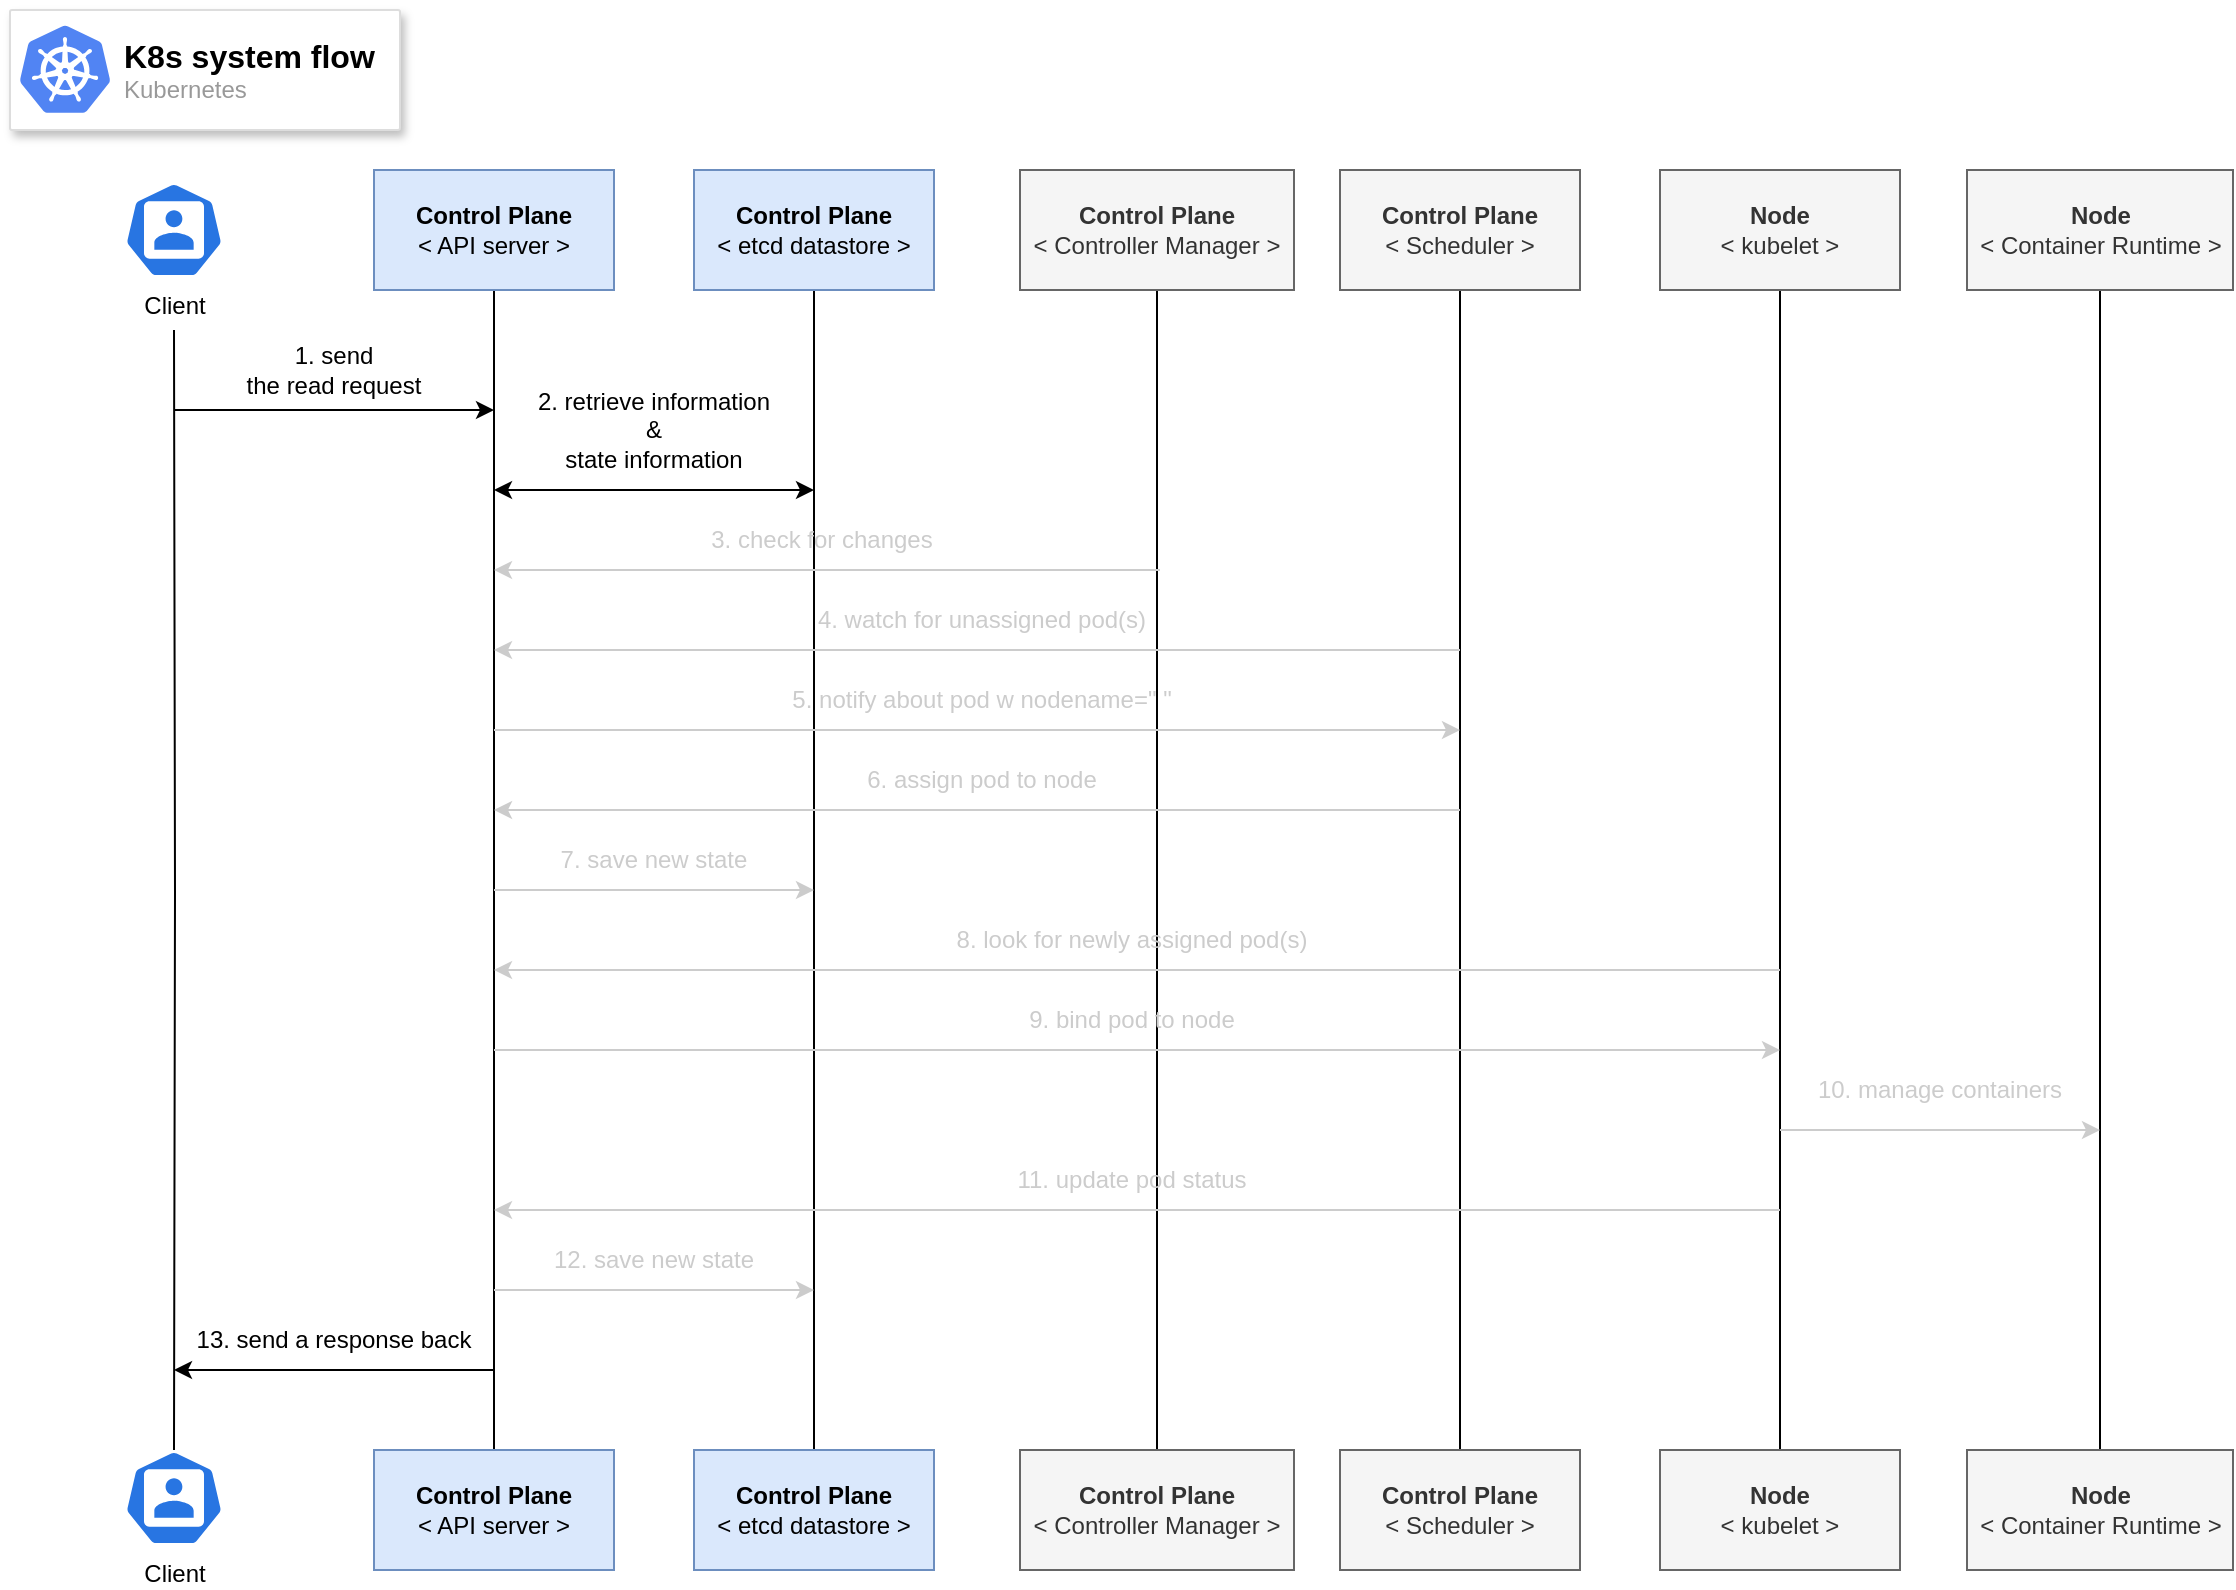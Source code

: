 <mxfile version="22.0.6" type="device" pages="2">
  <diagram name="2-1" id="Dq0zKx62aQNT3W_a_Nin">
    <mxGraphModel dx="1097" dy="637" grid="1" gridSize="10" guides="1" tooltips="1" connect="1" arrows="1" fold="1" page="1" pageScale="1" pageWidth="1169" pageHeight="827" math="0" shadow="0">
      <root>
        <mxCell id="rhe9ZMOB2SBfHzLYc5Vc-0" />
        <mxCell id="rhe9ZMOB2SBfHzLYc5Vc-1" parent="rhe9ZMOB2SBfHzLYc5Vc-0" />
        <mxCell id="rhe9ZMOB2SBfHzLYc5Vc-2" style="edgeStyle=orthogonalEdgeStyle;rounded=0;orthogonalLoop=1;jettySize=auto;html=1;entryX=0.5;entryY=0;entryDx=0;entryDy=0;startArrow=none;startFill=0;endArrow=none;endFill=0;entryPerimeter=0;" edge="1" parent="rhe9ZMOB2SBfHzLYc5Vc-1" target="rhe9ZMOB2SBfHzLYc5Vc-24">
          <mxGeometry relative="1" as="geometry">
            <mxPoint x="82" y="160" as="sourcePoint" />
            <mxPoint x="82" y="700" as="targetPoint" />
          </mxGeometry>
        </mxCell>
        <mxCell id="rhe9ZMOB2SBfHzLYc5Vc-3" style="edgeStyle=orthogonalEdgeStyle;rounded=0;orthogonalLoop=1;jettySize=auto;html=1;exitX=0.5;exitY=1;exitDx=0;exitDy=0;entryX=0.5;entryY=0;entryDx=0;entryDy=0;startArrow=none;startFill=0;endArrow=none;endFill=0;" edge="1" parent="rhe9ZMOB2SBfHzLYc5Vc-1" source="rhe9ZMOB2SBfHzLYc5Vc-4" target="rhe9ZMOB2SBfHzLYc5Vc-5">
          <mxGeometry relative="1" as="geometry" />
        </mxCell>
        <mxCell id="rhe9ZMOB2SBfHzLYc5Vc-4" value="&lt;b&gt;Control Plane&lt;/b&gt;&lt;br&gt;&amp;lt; API server &amp;gt;" style="rounded=0;whiteSpace=wrap;html=1;flipV=1;flipH=0;labelBackgroundColor=none;fillColor=#dae8fc;strokeColor=#6c8ebf;spacing=2;perimeterSpacing=0;" vertex="1" parent="rhe9ZMOB2SBfHzLYc5Vc-1">
          <mxGeometry x="182" y="80" width="120" height="60" as="geometry" />
        </mxCell>
        <mxCell id="rhe9ZMOB2SBfHzLYc5Vc-5" value="&lt;b style=&quot;border-color: var(--border-color);&quot;&gt;Control Plane&lt;/b&gt;&lt;br style=&quot;border-color: var(--border-color);&quot;&gt;&amp;lt; API server &amp;gt;" style="rounded=0;whiteSpace=wrap;html=1;flipV=1;fillColor=#dae8fc;strokeColor=#6c8ebf;" vertex="1" parent="rhe9ZMOB2SBfHzLYc5Vc-1">
          <mxGeometry x="182" y="720" width="120" height="60" as="geometry" />
        </mxCell>
        <mxCell id="rhe9ZMOB2SBfHzLYc5Vc-6" style="edgeStyle=orthogonalEdgeStyle;rounded=0;orthogonalLoop=1;jettySize=auto;html=1;exitX=0.5;exitY=1;exitDx=0;exitDy=0;entryX=0.5;entryY=0;entryDx=0;entryDy=0;startArrow=none;startFill=0;endArrow=none;endFill=0;" edge="1" parent="rhe9ZMOB2SBfHzLYc5Vc-1" source="rhe9ZMOB2SBfHzLYc5Vc-7" target="rhe9ZMOB2SBfHzLYc5Vc-8">
          <mxGeometry relative="1" as="geometry" />
        </mxCell>
        <mxCell id="rhe9ZMOB2SBfHzLYc5Vc-7" value="&lt;b&gt;Control Plane&lt;/b&gt;&lt;br style=&quot;border-color: var(--border-color);&quot;&gt;&amp;lt; etcd datastore &amp;gt;" style="rounded=0;whiteSpace=wrap;html=1;flipV=1;flipH=0;fillColor=#dae8fc;strokeColor=#6c8ebf;" vertex="1" parent="rhe9ZMOB2SBfHzLYc5Vc-1">
          <mxGeometry x="342" y="80" width="120" height="60" as="geometry" />
        </mxCell>
        <mxCell id="rhe9ZMOB2SBfHzLYc5Vc-8" value="&lt;b style=&quot;border-color: var(--border-color);&quot;&gt;Control Plane&lt;/b&gt;&lt;br style=&quot;border-color: var(--border-color);&quot;&gt;&amp;lt; etcd datastore &amp;gt;" style="rounded=0;whiteSpace=wrap;html=1;flipV=1;fillColor=#dae8fc;strokeColor=#6c8ebf;" vertex="1" parent="rhe9ZMOB2SBfHzLYc5Vc-1">
          <mxGeometry x="342" y="720" width="120" height="60" as="geometry" />
        </mxCell>
        <mxCell id="rhe9ZMOB2SBfHzLYc5Vc-9" style="edgeStyle=orthogonalEdgeStyle;rounded=0;orthogonalLoop=1;jettySize=auto;html=1;exitX=0.5;exitY=1;exitDx=0;exitDy=0;entryX=0.5;entryY=0;entryDx=0;entryDy=0;startArrow=none;startFill=0;endArrow=none;endFill=0;" edge="1" parent="rhe9ZMOB2SBfHzLYc5Vc-1" source="rhe9ZMOB2SBfHzLYc5Vc-10" target="rhe9ZMOB2SBfHzLYc5Vc-30">
          <mxGeometry relative="1" as="geometry">
            <mxPoint x="573.5" y="680" as="targetPoint" />
          </mxGeometry>
        </mxCell>
        <mxCell id="rhe9ZMOB2SBfHzLYc5Vc-10" value="&lt;b&gt;Control Plane&lt;/b&gt;&lt;br style=&quot;border-color: var(--border-color);&quot;&gt;&amp;lt; Controller Manager &amp;gt;" style="rounded=0;whiteSpace=wrap;html=1;flipV=1;flipH=0;fillColor=#f5f5f5;strokeColor=#666666;fontColor=#333333;" vertex="1" parent="rhe9ZMOB2SBfHzLYc5Vc-1">
          <mxGeometry x="505" y="80" width="137" height="60" as="geometry" />
        </mxCell>
        <mxCell id="rhe9ZMOB2SBfHzLYc5Vc-11" style="edgeStyle=orthogonalEdgeStyle;rounded=0;orthogonalLoop=1;jettySize=auto;html=1;exitX=0.5;exitY=1;exitDx=0;exitDy=0;entryX=0.5;entryY=0;entryDx=0;entryDy=0;startArrow=none;startFill=0;endArrow=none;endFill=0;" edge="1" parent="rhe9ZMOB2SBfHzLYc5Vc-1" source="rhe9ZMOB2SBfHzLYc5Vc-12" target="rhe9ZMOB2SBfHzLYc5Vc-13">
          <mxGeometry relative="1" as="geometry" />
        </mxCell>
        <mxCell id="rhe9ZMOB2SBfHzLYc5Vc-12" value="&lt;b&gt;Control Plane&lt;/b&gt;&lt;br style=&quot;border-color: var(--border-color);&quot;&gt;&amp;lt; Scheduler &amp;gt;" style="rounded=0;whiteSpace=wrap;html=1;flipV=1;flipH=0;fillColor=#f5f5f5;strokeColor=#666666;fontColor=#333333;" vertex="1" parent="rhe9ZMOB2SBfHzLYc5Vc-1">
          <mxGeometry x="665" y="80" width="120" height="60" as="geometry" />
        </mxCell>
        <mxCell id="rhe9ZMOB2SBfHzLYc5Vc-13" value="&lt;b style=&quot;border-color: var(--border-color);&quot;&gt;Control Plane&lt;/b&gt;&lt;br style=&quot;border-color: var(--border-color);&quot;&gt;&amp;lt; Scheduler &amp;gt;" style="rounded=0;whiteSpace=wrap;html=1;flipV=1;fillColor=#f5f5f5;strokeColor=#666666;fontColor=#333333;" vertex="1" parent="rhe9ZMOB2SBfHzLYc5Vc-1">
          <mxGeometry x="665" y="720" width="120" height="60" as="geometry" />
        </mxCell>
        <mxCell id="rhe9ZMOB2SBfHzLYc5Vc-14" style="edgeStyle=orthogonalEdgeStyle;rounded=0;orthogonalLoop=1;jettySize=auto;html=1;exitX=0.5;exitY=1;exitDx=0;exitDy=0;entryX=0.5;entryY=0;entryDx=0;entryDy=0;startArrow=none;startFill=0;endArrow=none;endFill=0;" edge="1" parent="rhe9ZMOB2SBfHzLYc5Vc-1" source="rhe9ZMOB2SBfHzLYc5Vc-15" target="rhe9ZMOB2SBfHzLYc5Vc-16">
          <mxGeometry relative="1" as="geometry" />
        </mxCell>
        <mxCell id="rhe9ZMOB2SBfHzLYc5Vc-15" value="&lt;b&gt;Node&lt;/b&gt;&lt;br&gt;&amp;lt; kubelet &amp;gt;" style="rounded=0;whiteSpace=wrap;html=1;flipV=1;flipH=0;fillColor=#f5f5f5;strokeColor=#666666;fontColor=#333333;" vertex="1" parent="rhe9ZMOB2SBfHzLYc5Vc-1">
          <mxGeometry x="825" y="80" width="120" height="60" as="geometry" />
        </mxCell>
        <mxCell id="rhe9ZMOB2SBfHzLYc5Vc-16" value="&lt;b style=&quot;border-color: var(--border-color);&quot;&gt;Node&lt;/b&gt;&lt;br style=&quot;border-color: var(--border-color);&quot;&gt;&amp;lt; kubelet &amp;gt;" style="rounded=0;whiteSpace=wrap;html=1;flipV=1;fillColor=#f5f5f5;strokeColor=#666666;fontColor=#333333;" vertex="1" parent="rhe9ZMOB2SBfHzLYc5Vc-1">
          <mxGeometry x="825" y="720" width="120" height="60" as="geometry" />
        </mxCell>
        <mxCell id="rhe9ZMOB2SBfHzLYc5Vc-17" style="edgeStyle=orthogonalEdgeStyle;rounded=0;orthogonalLoop=1;jettySize=auto;html=1;exitX=0.5;exitY=1;exitDx=0;exitDy=0;entryX=0.5;entryY=0;entryDx=0;entryDy=0;startArrow=none;startFill=0;endArrow=none;endFill=0;" edge="1" parent="rhe9ZMOB2SBfHzLYc5Vc-1" source="rhe9ZMOB2SBfHzLYc5Vc-18" target="rhe9ZMOB2SBfHzLYc5Vc-31">
          <mxGeometry relative="1" as="geometry">
            <mxPoint x="1045" y="680" as="targetPoint" />
          </mxGeometry>
        </mxCell>
        <mxCell id="rhe9ZMOB2SBfHzLYc5Vc-18" value="&lt;b&gt;Node&lt;/b&gt;&lt;br&gt;&amp;lt; Container Runtime &amp;gt;" style="rounded=0;whiteSpace=wrap;html=1;flipV=1;flipH=0;fillColor=#f5f5f5;strokeColor=#666666;fontColor=#333333;" vertex="1" parent="rhe9ZMOB2SBfHzLYc5Vc-1">
          <mxGeometry x="978.5" y="80" width="133" height="60" as="geometry" />
        </mxCell>
        <mxCell id="rhe9ZMOB2SBfHzLYc5Vc-19" value="" style="endArrow=classic;startArrow=none;html=1;rounded=0;labelPosition=center;verticalLabelPosition=top;align=center;verticalAlign=bottom;startFill=0;" edge="1" parent="rhe9ZMOB2SBfHzLYc5Vc-1">
          <mxGeometry width="50" height="50" relative="1" as="geometry">
            <mxPoint x="82" y="200" as="sourcePoint" />
            <mxPoint x="242" y="200" as="targetPoint" />
          </mxGeometry>
        </mxCell>
        <mxCell id="rhe9ZMOB2SBfHzLYc5Vc-20" value="&lt;p style=&quot;line-height: 0%;&quot;&gt;&lt;br&gt;&lt;/p&gt;" style="edgeLabel;html=1;align=center;verticalAlign=middle;resizable=0;points=[];" vertex="1" connectable="0" parent="rhe9ZMOB2SBfHzLYc5Vc-19">
          <mxGeometry x="0.199" y="1" relative="1" as="geometry">
            <mxPoint as="offset" />
          </mxGeometry>
        </mxCell>
        <mxCell id="rhe9ZMOB2SBfHzLYc5Vc-21" value="Client" style="sketch=0;html=1;dashed=0;whitespace=wrap;fillColor=#2875E2;strokeColor=#ffffff;points=[[0.005,0.63,0],[0.1,0.2,0],[0.9,0.2,0],[0.5,0,0],[0.995,0.63,0],[0.72,0.99,0],[0.5,1,0],[0.28,0.99,0]];verticalLabelPosition=bottom;align=center;verticalAlign=top;shape=mxgraph.kubernetes.icon;prIcon=user" vertex="1" parent="rhe9ZMOB2SBfHzLYc5Vc-1">
          <mxGeometry x="57" y="86" width="50" height="48" as="geometry" />
        </mxCell>
        <mxCell id="rhe9ZMOB2SBfHzLYc5Vc-22" value="" style="strokeColor=#dddddd;shadow=1;strokeWidth=1;rounded=1;absoluteArcSize=1;arcSize=2;" vertex="1" parent="rhe9ZMOB2SBfHzLYc5Vc-1">
          <mxGeometry width="195" height="60" as="geometry" />
        </mxCell>
        <mxCell id="rhe9ZMOB2SBfHzLYc5Vc-23" value="&lt;font color=&quot;#000000&quot;&gt;&lt;b&gt;&lt;font style=&quot;font-size: 16px;&quot;&gt;K8s system flow&lt;/font&gt;&lt;/b&gt;&lt;br&gt;&lt;/font&gt;Kubernetes" style="sketch=0;dashed=0;connectable=0;html=1;fillColor=#5184F3;strokeColor=none;shape=mxgraph.gcp2.kubernetes_logo;part=1;labelPosition=right;verticalLabelPosition=middle;align=left;verticalAlign=middle;spacingLeft=5;fontColor=#999999;fontSize=12;" vertex="1" parent="rhe9ZMOB2SBfHzLYc5Vc-22">
          <mxGeometry width="45" height="43.65" relative="1" as="geometry">
            <mxPoint x="5" y="7.675" as="offset" />
          </mxGeometry>
        </mxCell>
        <mxCell id="rhe9ZMOB2SBfHzLYc5Vc-24" value="Client" style="sketch=0;html=1;dashed=0;whitespace=wrap;fillColor=#2875E2;strokeColor=#ffffff;points=[[0.005,0.63,0],[0.1,0.2,0],[0.9,0.2,0],[0.5,0,0],[0.995,0.63,0],[0.72,0.99,0],[0.5,1,0],[0.28,0.99,0]];verticalLabelPosition=bottom;align=center;verticalAlign=top;shape=mxgraph.kubernetes.icon;prIcon=user" vertex="1" parent="rhe9ZMOB2SBfHzLYc5Vc-1">
          <mxGeometry x="57" y="720" width="50" height="48" as="geometry" />
        </mxCell>
        <mxCell id="rhe9ZMOB2SBfHzLYc5Vc-25" value="1. send &lt;br&gt;the read request" style="text;html=1;strokeColor=none;fillColor=none;align=center;verticalAlign=middle;whiteSpace=wrap;rounded=0;" vertex="1" parent="rhe9ZMOB2SBfHzLYc5Vc-1">
          <mxGeometry x="92" y="170" width="140" height="20" as="geometry" />
        </mxCell>
        <mxCell id="rhe9ZMOB2SBfHzLYc5Vc-26" value="" style="endArrow=classic;startArrow=classic;html=1;rounded=0;labelPosition=center;verticalLabelPosition=top;align=center;verticalAlign=bottom;startFill=1;" edge="1" parent="rhe9ZMOB2SBfHzLYc5Vc-1">
          <mxGeometry width="50" height="50" relative="1" as="geometry">
            <mxPoint x="242" y="240" as="sourcePoint" />
            <mxPoint x="402" y="240" as="targetPoint" />
          </mxGeometry>
        </mxCell>
        <mxCell id="rhe9ZMOB2SBfHzLYc5Vc-27" value="&lt;p style=&quot;line-height: 0%;&quot;&gt;&lt;br&gt;&lt;/p&gt;" style="edgeLabel;html=1;align=center;verticalAlign=middle;resizable=0;points=[];" vertex="1" connectable="0" parent="rhe9ZMOB2SBfHzLYc5Vc-26">
          <mxGeometry x="0.199" y="1" relative="1" as="geometry">
            <mxPoint as="offset" />
          </mxGeometry>
        </mxCell>
        <mxCell id="rhe9ZMOB2SBfHzLYc5Vc-28" value="2.&amp;nbsp;retrieve information&lt;br&gt;&amp;amp;&lt;br&gt;state information" style="text;html=1;strokeColor=none;fillColor=none;align=center;verticalAlign=middle;whiteSpace=wrap;rounded=0;" vertex="1" parent="rhe9ZMOB2SBfHzLYc5Vc-1">
          <mxGeometry x="252" y="190" width="140" height="40" as="geometry" />
        </mxCell>
        <mxCell id="rhe9ZMOB2SBfHzLYc5Vc-29" value="3. check for changes" style="text;html=1;strokeColor=none;fillColor=none;align=center;verticalAlign=middle;whiteSpace=wrap;rounded=0;fontColor=#CCCCCC;" vertex="1" parent="rhe9ZMOB2SBfHzLYc5Vc-1">
          <mxGeometry x="252" y="260" width="308" height="10" as="geometry" />
        </mxCell>
        <mxCell id="rhe9ZMOB2SBfHzLYc5Vc-30" value="&lt;b&gt;Control Plane&lt;/b&gt;&lt;br style=&quot;border-color: var(--border-color);&quot;&gt;&amp;lt; Controller Manager &amp;gt;" style="rounded=0;whiteSpace=wrap;html=1;flipV=1;flipH=0;fillColor=#f5f5f5;strokeColor=#666666;fontColor=#333333;" vertex="1" parent="rhe9ZMOB2SBfHzLYc5Vc-1">
          <mxGeometry x="505" y="720" width="137" height="60" as="geometry" />
        </mxCell>
        <mxCell id="rhe9ZMOB2SBfHzLYc5Vc-31" value="&lt;b&gt;Node&lt;/b&gt;&lt;br&gt;&amp;lt; Container Runtime &amp;gt;" style="rounded=0;whiteSpace=wrap;html=1;flipV=1;flipH=0;fillColor=#f5f5f5;strokeColor=#666666;fontColor=#333333;" vertex="1" parent="rhe9ZMOB2SBfHzLYc5Vc-1">
          <mxGeometry x="978.5" y="720" width="133" height="60" as="geometry" />
        </mxCell>
        <mxCell id="rhe9ZMOB2SBfHzLYc5Vc-32" value="" style="endArrow=none;startArrow=classic;html=1;rounded=0;labelPosition=center;verticalLabelPosition=top;align=center;verticalAlign=bottom;startFill=1;endFill=0;strokeColor=#CCCCCC;" edge="1" parent="rhe9ZMOB2SBfHzLYc5Vc-1">
          <mxGeometry width="50" height="50" relative="1" as="geometry">
            <mxPoint x="242" y="280" as="sourcePoint" />
            <mxPoint x="575" y="280" as="targetPoint" />
          </mxGeometry>
        </mxCell>
        <mxCell id="rhe9ZMOB2SBfHzLYc5Vc-33" value="&lt;p style=&quot;line-height: 0%;&quot;&gt;&lt;br&gt;&lt;/p&gt;" style="edgeLabel;html=1;align=center;verticalAlign=middle;resizable=0;points=[];" vertex="1" connectable="0" parent="rhe9ZMOB2SBfHzLYc5Vc-32">
          <mxGeometry x="0.199" y="1" relative="1" as="geometry">
            <mxPoint as="offset" />
          </mxGeometry>
        </mxCell>
        <mxCell id="rhe9ZMOB2SBfHzLYc5Vc-34" value="4. watch for unassigned pod(s)" style="text;html=1;strokeColor=none;fillColor=none;align=center;verticalAlign=middle;whiteSpace=wrap;rounded=0;fontColor=#CCCCCC;" vertex="1" parent="rhe9ZMOB2SBfHzLYc5Vc-1">
          <mxGeometry x="252" y="300" width="468" height="10" as="geometry" />
        </mxCell>
        <mxCell id="rhe9ZMOB2SBfHzLYc5Vc-35" value="" style="endArrow=none;startArrow=classic;html=1;rounded=0;labelPosition=center;verticalLabelPosition=top;align=center;verticalAlign=bottom;startFill=1;endFill=0;fontColor=#999999;labelBorderColor=#999999;fillColor=#f5f5f5;strokeColor=#CCCCCC;" edge="1" parent="rhe9ZMOB2SBfHzLYc5Vc-1">
          <mxGeometry width="50" height="50" relative="1" as="geometry">
            <mxPoint x="242" y="320" as="sourcePoint" />
            <mxPoint x="725" y="320" as="targetPoint" />
          </mxGeometry>
        </mxCell>
        <mxCell id="rhe9ZMOB2SBfHzLYc5Vc-36" value="&lt;p style=&quot;line-height: 0%;&quot;&gt;&lt;br&gt;&lt;/p&gt;" style="edgeLabel;html=1;align=center;verticalAlign=middle;resizable=0;points=[];" vertex="1" connectable="0" parent="rhe9ZMOB2SBfHzLYc5Vc-35">
          <mxGeometry x="0.199" y="1" relative="1" as="geometry">
            <mxPoint x="12" as="offset" />
          </mxGeometry>
        </mxCell>
        <mxCell id="rhe9ZMOB2SBfHzLYc5Vc-37" value="5. notify about pod w nodename=&quot; &quot;" style="text;html=1;strokeColor=none;fillColor=none;align=center;verticalAlign=middle;whiteSpace=wrap;rounded=0;fontColor=#CCCCCC;" vertex="1" parent="rhe9ZMOB2SBfHzLYc5Vc-1">
          <mxGeometry x="252" y="340" width="468" height="10" as="geometry" />
        </mxCell>
        <mxCell id="rhe9ZMOB2SBfHzLYc5Vc-38" value="" style="endArrow=classic;startArrow=none;html=1;rounded=0;labelPosition=center;verticalLabelPosition=top;align=center;verticalAlign=bottom;startFill=0;endFill=1;strokeColor=#CCCCCC;" edge="1" parent="rhe9ZMOB2SBfHzLYc5Vc-1">
          <mxGeometry width="50" height="50" relative="1" as="geometry">
            <mxPoint x="242" y="360" as="sourcePoint" />
            <mxPoint x="725" y="360" as="targetPoint" />
          </mxGeometry>
        </mxCell>
        <mxCell id="rhe9ZMOB2SBfHzLYc5Vc-39" value="&lt;p style=&quot;line-height: 0%;&quot;&gt;&lt;br&gt;&lt;/p&gt;" style="edgeLabel;html=1;align=center;verticalAlign=middle;resizable=0;points=[];" vertex="1" connectable="0" parent="rhe9ZMOB2SBfHzLYc5Vc-38">
          <mxGeometry x="0.199" y="1" relative="1" as="geometry">
            <mxPoint x="12" as="offset" />
          </mxGeometry>
        </mxCell>
        <mxCell id="rhe9ZMOB2SBfHzLYc5Vc-40" value="7. save new state" style="text;html=1;strokeColor=none;fillColor=none;align=center;verticalAlign=middle;whiteSpace=wrap;rounded=0;fontColor=#CCCCCC;" vertex="1" parent="rhe9ZMOB2SBfHzLYc5Vc-1">
          <mxGeometry x="252" y="420" width="140" height="10" as="geometry" />
        </mxCell>
        <mxCell id="rhe9ZMOB2SBfHzLYc5Vc-41" value="8. look for newly assigned pod(s)" style="text;html=1;strokeColor=none;fillColor=none;align=center;verticalAlign=middle;whiteSpace=wrap;rounded=0;fontColor=#CCCCCC;" vertex="1" parent="rhe9ZMOB2SBfHzLYc5Vc-1">
          <mxGeometry x="252" y="460" width="618" height="10" as="geometry" />
        </mxCell>
        <mxCell id="rhe9ZMOB2SBfHzLYc5Vc-42" value="" style="endArrow=none;startArrow=classic;html=1;rounded=0;labelPosition=center;verticalLabelPosition=top;align=center;verticalAlign=bottom;startFill=1;endFill=0;strokeColor=#CCCCCC;" edge="1" parent="rhe9ZMOB2SBfHzLYc5Vc-1">
          <mxGeometry width="50" height="50" relative="1" as="geometry">
            <mxPoint x="242" y="480" as="sourcePoint" />
            <mxPoint x="885" y="480" as="targetPoint" />
          </mxGeometry>
        </mxCell>
        <mxCell id="rhe9ZMOB2SBfHzLYc5Vc-43" value="&lt;p style=&quot;line-height: 0%;&quot;&gt;&lt;br&gt;&lt;/p&gt;" style="edgeLabel;html=1;align=center;verticalAlign=middle;resizable=0;points=[];" vertex="1" connectable="0" parent="rhe9ZMOB2SBfHzLYc5Vc-42">
          <mxGeometry x="0.199" y="1" relative="1" as="geometry">
            <mxPoint x="12" as="offset" />
          </mxGeometry>
        </mxCell>
        <mxCell id="rhe9ZMOB2SBfHzLYc5Vc-44" value="" style="endArrow=classic;startArrow=none;html=1;rounded=0;labelPosition=center;verticalLabelPosition=top;align=center;verticalAlign=bottom;startFill=0;fontColor=#CCCCCC;strokeColor=#CCCCCC;" edge="1" parent="rhe9ZMOB2SBfHzLYc5Vc-1">
          <mxGeometry width="50" height="50" relative="1" as="geometry">
            <mxPoint x="242" y="440" as="sourcePoint" />
            <mxPoint x="402" y="440" as="targetPoint" />
          </mxGeometry>
        </mxCell>
        <mxCell id="rhe9ZMOB2SBfHzLYc5Vc-45" value="&lt;p style=&quot;line-height: 0%;&quot;&gt;&lt;br&gt;&lt;/p&gt;" style="edgeLabel;html=1;align=center;verticalAlign=middle;resizable=0;points=[];" vertex="1" connectable="0" parent="rhe9ZMOB2SBfHzLYc5Vc-44">
          <mxGeometry x="0.199" y="1" relative="1" as="geometry">
            <mxPoint as="offset" />
          </mxGeometry>
        </mxCell>
        <mxCell id="rhe9ZMOB2SBfHzLYc5Vc-46" value="9. bind pod to node" style="text;html=1;strokeColor=none;fillColor=none;align=center;verticalAlign=middle;whiteSpace=wrap;rounded=0;fontColor=#CCCCCC;" vertex="1" parent="rhe9ZMOB2SBfHzLYc5Vc-1">
          <mxGeometry x="252" y="500" width="618" height="10" as="geometry" />
        </mxCell>
        <mxCell id="rhe9ZMOB2SBfHzLYc5Vc-47" value="" style="endArrow=classic;startArrow=none;html=1;rounded=0;labelPosition=center;verticalLabelPosition=top;align=center;verticalAlign=bottom;startFill=0;endFill=1;strokeColor=#CCCCCC;" edge="1" parent="rhe9ZMOB2SBfHzLYc5Vc-1">
          <mxGeometry width="50" height="50" relative="1" as="geometry">
            <mxPoint x="242" y="520" as="sourcePoint" />
            <mxPoint x="885" y="520" as="targetPoint" />
          </mxGeometry>
        </mxCell>
        <mxCell id="rhe9ZMOB2SBfHzLYc5Vc-48" value="&lt;p style=&quot;line-height: 0%;&quot;&gt;&lt;br&gt;&lt;/p&gt;" style="edgeLabel;html=1;align=center;verticalAlign=middle;resizable=0;points=[];" vertex="1" connectable="0" parent="rhe9ZMOB2SBfHzLYc5Vc-47">
          <mxGeometry x="0.199" y="1" relative="1" as="geometry">
            <mxPoint x="12" as="offset" />
          </mxGeometry>
        </mxCell>
        <mxCell id="rhe9ZMOB2SBfHzLYc5Vc-49" value="11. update pod status" style="text;html=1;strokeColor=none;fillColor=none;align=center;verticalAlign=middle;whiteSpace=wrap;rounded=0;fontColor=#CCCCCC;" vertex="1" parent="rhe9ZMOB2SBfHzLYc5Vc-1">
          <mxGeometry x="252" y="580" width="618" height="10" as="geometry" />
        </mxCell>
        <mxCell id="rhe9ZMOB2SBfHzLYc5Vc-50" value="" style="endArrow=none;startArrow=classic;html=1;rounded=0;labelPosition=center;verticalLabelPosition=top;align=center;verticalAlign=bottom;startFill=1;endFill=0;strokeColor=#CCCCCC;" edge="1" parent="rhe9ZMOB2SBfHzLYc5Vc-1">
          <mxGeometry width="50" height="50" relative="1" as="geometry">
            <mxPoint x="242" y="600" as="sourcePoint" />
            <mxPoint x="885" y="600" as="targetPoint" />
          </mxGeometry>
        </mxCell>
        <mxCell id="rhe9ZMOB2SBfHzLYc5Vc-51" value="&lt;p style=&quot;line-height: 0%;&quot;&gt;&lt;br&gt;&lt;/p&gt;" style="edgeLabel;html=1;align=center;verticalAlign=middle;resizable=0;points=[];" vertex="1" connectable="0" parent="rhe9ZMOB2SBfHzLYc5Vc-50">
          <mxGeometry x="0.199" y="1" relative="1" as="geometry">
            <mxPoint x="12" as="offset" />
          </mxGeometry>
        </mxCell>
        <mxCell id="rhe9ZMOB2SBfHzLYc5Vc-52" value="12. save new state" style="text;html=1;strokeColor=none;fillColor=none;align=center;verticalAlign=middle;whiteSpace=wrap;rounded=0;fontColor=#CCCCCC;" vertex="1" parent="rhe9ZMOB2SBfHzLYc5Vc-1">
          <mxGeometry x="252" y="620" width="140" height="10" as="geometry" />
        </mxCell>
        <mxCell id="rhe9ZMOB2SBfHzLYc5Vc-53" value="" style="endArrow=classic;startArrow=none;html=1;rounded=0;labelPosition=center;verticalLabelPosition=top;align=center;verticalAlign=bottom;startFill=0;strokeColor=#CCCCCC;" edge="1" parent="rhe9ZMOB2SBfHzLYc5Vc-1">
          <mxGeometry width="50" height="50" relative="1" as="geometry">
            <mxPoint x="242" y="640" as="sourcePoint" />
            <mxPoint x="402" y="640" as="targetPoint" />
          </mxGeometry>
        </mxCell>
        <mxCell id="rhe9ZMOB2SBfHzLYc5Vc-54" value="&lt;p style=&quot;line-height: 0%;&quot;&gt;&lt;br&gt;&lt;/p&gt;" style="edgeLabel;html=1;align=center;verticalAlign=middle;resizable=0;points=[];" vertex="1" connectable="0" parent="rhe9ZMOB2SBfHzLYc5Vc-53">
          <mxGeometry x="0.199" y="1" relative="1" as="geometry">
            <mxPoint as="offset" />
          </mxGeometry>
        </mxCell>
        <mxCell id="rhe9ZMOB2SBfHzLYc5Vc-55" value="10.&amp;nbsp;manage containers" style="text;html=1;strokeColor=none;fillColor=none;align=center;verticalAlign=middle;whiteSpace=wrap;rounded=0;fontColor=#CCCCCC;" vertex="1" parent="rhe9ZMOB2SBfHzLYc5Vc-1">
          <mxGeometry x="895" y="530" width="140" height="20" as="geometry" />
        </mxCell>
        <mxCell id="rhe9ZMOB2SBfHzLYc5Vc-56" value="" style="endArrow=classic;startArrow=none;html=1;rounded=0;labelPosition=center;verticalLabelPosition=top;align=center;verticalAlign=bottom;startFill=0;strokeColor=#CCCCCC;" edge="1" parent="rhe9ZMOB2SBfHzLYc5Vc-1">
          <mxGeometry width="50" height="50" relative="1" as="geometry">
            <mxPoint x="885" y="560" as="sourcePoint" />
            <mxPoint x="1045" y="560" as="targetPoint" />
          </mxGeometry>
        </mxCell>
        <mxCell id="rhe9ZMOB2SBfHzLYc5Vc-57" value="&lt;p style=&quot;line-height: 0%;&quot;&gt;&lt;br&gt;&lt;/p&gt;" style="edgeLabel;html=1;align=center;verticalAlign=middle;resizable=0;points=[];" vertex="1" connectable="0" parent="rhe9ZMOB2SBfHzLYc5Vc-56">
          <mxGeometry x="0.199" y="1" relative="1" as="geometry">
            <mxPoint as="offset" />
          </mxGeometry>
        </mxCell>
        <mxCell id="rhe9ZMOB2SBfHzLYc5Vc-59" value="" style="endArrow=none;startArrow=classic;html=1;rounded=0;labelPosition=center;verticalLabelPosition=top;align=center;verticalAlign=bottom;startFill=1;endFill=0;" edge="1" parent="rhe9ZMOB2SBfHzLYc5Vc-1">
          <mxGeometry width="50" height="50" relative="1" as="geometry">
            <mxPoint x="82" y="680.0" as="sourcePoint" />
            <mxPoint x="242" y="680.0" as="targetPoint" />
          </mxGeometry>
        </mxCell>
        <mxCell id="rhe9ZMOB2SBfHzLYc5Vc-60" value="&lt;p style=&quot;line-height: 0%;&quot;&gt;&lt;br&gt;&lt;/p&gt;" style="edgeLabel;html=1;align=center;verticalAlign=middle;resizable=0;points=[];" vertex="1" connectable="0" parent="rhe9ZMOB2SBfHzLYc5Vc-59">
          <mxGeometry x="0.199" y="1" relative="1" as="geometry">
            <mxPoint as="offset" />
          </mxGeometry>
        </mxCell>
        <mxCell id="rhe9ZMOB2SBfHzLYc5Vc-61" value="6. assign pod to node" style="text;html=1;strokeColor=none;fillColor=none;align=center;verticalAlign=middle;whiteSpace=wrap;rounded=0;fontColor=#CCCCCC;" vertex="1" parent="rhe9ZMOB2SBfHzLYc5Vc-1">
          <mxGeometry x="252" y="380" width="468" height="10" as="geometry" />
        </mxCell>
        <mxCell id="rhe9ZMOB2SBfHzLYc5Vc-62" value="" style="endArrow=none;startArrow=classic;html=1;rounded=0;labelPosition=center;verticalLabelPosition=top;align=center;verticalAlign=bottom;startFill=1;endFill=0;strokeColor=#CCCCCC;" edge="1" parent="rhe9ZMOB2SBfHzLYc5Vc-1">
          <mxGeometry width="50" height="50" relative="1" as="geometry">
            <mxPoint x="242" y="400" as="sourcePoint" />
            <mxPoint x="725" y="400" as="targetPoint" />
          </mxGeometry>
        </mxCell>
        <mxCell id="rhe9ZMOB2SBfHzLYc5Vc-63" value="&lt;p style=&quot;line-height: 0%;&quot;&gt;&lt;br&gt;&lt;/p&gt;" style="edgeLabel;html=1;align=center;verticalAlign=middle;resizable=0;points=[];" vertex="1" connectable="0" parent="rhe9ZMOB2SBfHzLYc5Vc-62">
          <mxGeometry x="0.199" y="1" relative="1" as="geometry">
            <mxPoint x="12" as="offset" />
          </mxGeometry>
        </mxCell>
        <mxCell id="OTFzFXwD9ShF70Hq0Tho-0" value="13. send a response back" style="text;html=1;strokeColor=none;fillColor=none;align=center;verticalAlign=middle;whiteSpace=wrap;rounded=0;" vertex="1" parent="rhe9ZMOB2SBfHzLYc5Vc-1">
          <mxGeometry x="92" y="660" width="140" height="10" as="geometry" />
        </mxCell>
      </root>
    </mxGraphModel>
  </diagram>
  <diagram name="2-2" id="TGBufVL4rl6asLULV4gc">
    <mxGraphModel dx="1097" dy="637" grid="1" gridSize="10" guides="1" tooltips="1" connect="1" arrows="1" fold="1" page="1" pageScale="1" pageWidth="1169" pageHeight="827" math="0" shadow="0">
      <root>
        <mxCell id="hJMAPR2EbPDJHsK_dlls-0" />
        <mxCell id="hJMAPR2EbPDJHsK_dlls-1" parent="hJMAPR2EbPDJHsK_dlls-0" />
        <mxCell id="hJMAPR2EbPDJHsK_dlls-2" style="edgeStyle=orthogonalEdgeStyle;rounded=0;orthogonalLoop=1;jettySize=auto;html=1;entryX=0.5;entryY=0;entryDx=0;entryDy=0;startArrow=none;startFill=0;endArrow=none;endFill=0;entryPerimeter=0;" edge="1" parent="hJMAPR2EbPDJHsK_dlls-1" target="hJMAPR2EbPDJHsK_dlls-24">
          <mxGeometry relative="1" as="geometry">
            <mxPoint x="82" y="160" as="sourcePoint" />
            <mxPoint x="82" y="700" as="targetPoint" />
          </mxGeometry>
        </mxCell>
        <mxCell id="hJMAPR2EbPDJHsK_dlls-3" style="edgeStyle=orthogonalEdgeStyle;rounded=0;orthogonalLoop=1;jettySize=auto;html=1;exitX=0.5;exitY=1;exitDx=0;exitDy=0;entryX=0.5;entryY=0;entryDx=0;entryDy=0;startArrow=none;startFill=0;endArrow=none;endFill=0;" edge="1" parent="hJMAPR2EbPDJHsK_dlls-1" source="hJMAPR2EbPDJHsK_dlls-4" target="hJMAPR2EbPDJHsK_dlls-5">
          <mxGeometry relative="1" as="geometry" />
        </mxCell>
        <mxCell id="hJMAPR2EbPDJHsK_dlls-4" value="&lt;b&gt;Control Plane&lt;/b&gt;&lt;br&gt;&amp;lt; API server &amp;gt;" style="rounded=0;whiteSpace=wrap;html=1;flipV=1;flipH=0;labelBackgroundColor=none;fillColor=#dae8fc;strokeColor=#6c8ebf;spacing=2;perimeterSpacing=0;" vertex="1" parent="hJMAPR2EbPDJHsK_dlls-1">
          <mxGeometry x="182" y="80" width="120" height="60" as="geometry" />
        </mxCell>
        <mxCell id="hJMAPR2EbPDJHsK_dlls-5" value="&lt;b style=&quot;border-color: var(--border-color);&quot;&gt;Control Plane&lt;/b&gt;&lt;br style=&quot;border-color: var(--border-color);&quot;&gt;&amp;lt; API server &amp;gt;" style="rounded=0;whiteSpace=wrap;html=1;flipV=1;fillColor=#dae8fc;strokeColor=#6c8ebf;" vertex="1" parent="hJMAPR2EbPDJHsK_dlls-1">
          <mxGeometry x="182" y="720" width="120" height="60" as="geometry" />
        </mxCell>
        <mxCell id="hJMAPR2EbPDJHsK_dlls-6" style="edgeStyle=orthogonalEdgeStyle;rounded=0;orthogonalLoop=1;jettySize=auto;html=1;exitX=0.5;exitY=1;exitDx=0;exitDy=0;entryX=0.5;entryY=0;entryDx=0;entryDy=0;startArrow=none;startFill=0;endArrow=none;endFill=0;" edge="1" parent="hJMAPR2EbPDJHsK_dlls-1" source="hJMAPR2EbPDJHsK_dlls-7" target="hJMAPR2EbPDJHsK_dlls-8">
          <mxGeometry relative="1" as="geometry" />
        </mxCell>
        <mxCell id="hJMAPR2EbPDJHsK_dlls-7" value="&lt;b&gt;Control Plane&lt;/b&gt;&lt;br style=&quot;border-color: var(--border-color);&quot;&gt;&amp;lt; etcd datastore &amp;gt;" style="rounded=0;whiteSpace=wrap;html=1;flipV=1;flipH=0;fillColor=#dae8fc;strokeColor=#6c8ebf;" vertex="1" parent="hJMAPR2EbPDJHsK_dlls-1">
          <mxGeometry x="342" y="80" width="120" height="60" as="geometry" />
        </mxCell>
        <mxCell id="hJMAPR2EbPDJHsK_dlls-8" value="&lt;b style=&quot;border-color: var(--border-color);&quot;&gt;Control Plane&lt;/b&gt;&lt;br style=&quot;border-color: var(--border-color);&quot;&gt;&amp;lt; etcd datastore &amp;gt;" style="rounded=0;whiteSpace=wrap;html=1;flipV=1;fillColor=#dae8fc;strokeColor=#6c8ebf;" vertex="1" parent="hJMAPR2EbPDJHsK_dlls-1">
          <mxGeometry x="342" y="720" width="120" height="60" as="geometry" />
        </mxCell>
        <mxCell id="hJMAPR2EbPDJHsK_dlls-9" style="edgeStyle=orthogonalEdgeStyle;rounded=0;orthogonalLoop=1;jettySize=auto;html=1;exitX=0.5;exitY=1;exitDx=0;exitDy=0;entryX=0.5;entryY=0;entryDx=0;entryDy=0;startArrow=none;startFill=0;endArrow=none;endFill=0;" edge="1" parent="hJMAPR2EbPDJHsK_dlls-1" source="hJMAPR2EbPDJHsK_dlls-10" target="hJMAPR2EbPDJHsK_dlls-30">
          <mxGeometry relative="1" as="geometry">
            <mxPoint x="573.5" y="680" as="targetPoint" />
          </mxGeometry>
        </mxCell>
        <mxCell id="hJMAPR2EbPDJHsK_dlls-10" value="&lt;b&gt;Control Plane&lt;/b&gt;&lt;br style=&quot;border-color: var(--border-color);&quot;&gt;&amp;lt; Controller Manager &amp;gt;" style="rounded=0;whiteSpace=wrap;html=1;flipV=1;flipH=0;fillColor=#dae8fc;strokeColor=#6c8ebf;" vertex="1" parent="hJMAPR2EbPDJHsK_dlls-1">
          <mxGeometry x="505" y="80" width="137" height="60" as="geometry" />
        </mxCell>
        <mxCell id="hJMAPR2EbPDJHsK_dlls-11" style="edgeStyle=orthogonalEdgeStyle;rounded=0;orthogonalLoop=1;jettySize=auto;html=1;exitX=0.5;exitY=1;exitDx=0;exitDy=0;entryX=0.5;entryY=0;entryDx=0;entryDy=0;startArrow=none;startFill=0;endArrow=none;endFill=0;" edge="1" parent="hJMAPR2EbPDJHsK_dlls-1" source="hJMAPR2EbPDJHsK_dlls-12" target="hJMAPR2EbPDJHsK_dlls-13">
          <mxGeometry relative="1" as="geometry" />
        </mxCell>
        <mxCell id="hJMAPR2EbPDJHsK_dlls-12" value="&lt;b&gt;Control Plane&lt;/b&gt;&lt;br style=&quot;border-color: var(--border-color);&quot;&gt;&amp;lt; Scheduler &amp;gt;" style="rounded=0;whiteSpace=wrap;html=1;flipV=1;flipH=0;fillColor=#f5f5f5;strokeColor=#666666;fontColor=#333333;" vertex="1" parent="hJMAPR2EbPDJHsK_dlls-1">
          <mxGeometry x="665" y="80" width="120" height="60" as="geometry" />
        </mxCell>
        <mxCell id="hJMAPR2EbPDJHsK_dlls-13" value="&lt;b style=&quot;border-color: var(--border-color);&quot;&gt;Control Plane&lt;/b&gt;&lt;br style=&quot;border-color: var(--border-color);&quot;&gt;&amp;lt; Scheduler &amp;gt;" style="rounded=0;whiteSpace=wrap;html=1;flipV=1;fillColor=#f5f5f5;strokeColor=#666666;fontColor=#333333;" vertex="1" parent="hJMAPR2EbPDJHsK_dlls-1">
          <mxGeometry x="665" y="720" width="120" height="60" as="geometry" />
        </mxCell>
        <mxCell id="hJMAPR2EbPDJHsK_dlls-14" style="edgeStyle=orthogonalEdgeStyle;rounded=0;orthogonalLoop=1;jettySize=auto;html=1;exitX=0.5;exitY=1;exitDx=0;exitDy=0;entryX=0.5;entryY=0;entryDx=0;entryDy=0;startArrow=none;startFill=0;endArrow=none;endFill=0;" edge="1" parent="hJMAPR2EbPDJHsK_dlls-1" source="hJMAPR2EbPDJHsK_dlls-15" target="hJMAPR2EbPDJHsK_dlls-16">
          <mxGeometry relative="1" as="geometry" />
        </mxCell>
        <mxCell id="hJMAPR2EbPDJHsK_dlls-15" value="&lt;b&gt;Node&lt;/b&gt;&lt;br&gt;&amp;lt; kubelet &amp;gt;" style="rounded=0;whiteSpace=wrap;html=1;flipV=1;flipH=0;fillColor=#fff2cc;strokeColor=#d6b656;" vertex="1" parent="hJMAPR2EbPDJHsK_dlls-1">
          <mxGeometry x="825" y="80" width="120" height="60" as="geometry" />
        </mxCell>
        <mxCell id="hJMAPR2EbPDJHsK_dlls-16" value="&lt;b style=&quot;border-color: var(--border-color);&quot;&gt;Node&lt;/b&gt;&lt;br style=&quot;border-color: var(--border-color);&quot;&gt;&amp;lt; kubelet &amp;gt;" style="rounded=0;whiteSpace=wrap;html=1;flipV=1;fillColor=#fff2cc;strokeColor=#d6b656;" vertex="1" parent="hJMAPR2EbPDJHsK_dlls-1">
          <mxGeometry x="825" y="720" width="120" height="60" as="geometry" />
        </mxCell>
        <mxCell id="hJMAPR2EbPDJHsK_dlls-17" style="edgeStyle=orthogonalEdgeStyle;rounded=0;orthogonalLoop=1;jettySize=auto;html=1;exitX=0.5;exitY=1;exitDx=0;exitDy=0;entryX=0.5;entryY=0;entryDx=0;entryDy=0;startArrow=none;startFill=0;endArrow=none;endFill=0;" edge="1" parent="hJMAPR2EbPDJHsK_dlls-1" source="hJMAPR2EbPDJHsK_dlls-18" target="hJMAPR2EbPDJHsK_dlls-31">
          <mxGeometry relative="1" as="geometry">
            <mxPoint x="1045" y="680" as="targetPoint" />
          </mxGeometry>
        </mxCell>
        <mxCell id="hJMAPR2EbPDJHsK_dlls-18" value="&lt;b&gt;Node&lt;/b&gt;&lt;br&gt;&amp;lt; Container Runtime &amp;gt;" style="rounded=0;whiteSpace=wrap;html=1;flipV=1;flipH=0;fillColor=#fff2cc;strokeColor=#d6b656;" vertex="1" parent="hJMAPR2EbPDJHsK_dlls-1">
          <mxGeometry x="978.5" y="80" width="133" height="60" as="geometry" />
        </mxCell>
        <mxCell id="hJMAPR2EbPDJHsK_dlls-19" value="" style="endArrow=classic;startArrow=none;html=1;rounded=0;labelPosition=center;verticalLabelPosition=top;align=center;verticalAlign=bottom;startFill=0;" edge="1" parent="hJMAPR2EbPDJHsK_dlls-1">
          <mxGeometry width="50" height="50" relative="1" as="geometry">
            <mxPoint x="82" y="200" as="sourcePoint" />
            <mxPoint x="242" y="200" as="targetPoint" />
          </mxGeometry>
        </mxCell>
        <mxCell id="hJMAPR2EbPDJHsK_dlls-20" value="&lt;p style=&quot;line-height: 0%;&quot;&gt;&lt;br&gt;&lt;/p&gt;" style="edgeLabel;html=1;align=center;verticalAlign=middle;resizable=0;points=[];" vertex="1" connectable="0" parent="hJMAPR2EbPDJHsK_dlls-19">
          <mxGeometry x="0.199" y="1" relative="1" as="geometry">
            <mxPoint as="offset" />
          </mxGeometry>
        </mxCell>
        <mxCell id="hJMAPR2EbPDJHsK_dlls-21" value="Client" style="sketch=0;html=1;dashed=0;whitespace=wrap;fillColor=#2875E2;strokeColor=#ffffff;points=[[0.005,0.63,0],[0.1,0.2,0],[0.9,0.2,0],[0.5,0,0],[0.995,0.63,0],[0.72,0.99,0],[0.5,1,0],[0.28,0.99,0]];verticalLabelPosition=bottom;align=center;verticalAlign=top;shape=mxgraph.kubernetes.icon;prIcon=user" vertex="1" parent="hJMAPR2EbPDJHsK_dlls-1">
          <mxGeometry x="57" y="86" width="50" height="48" as="geometry" />
        </mxCell>
        <mxCell id="hJMAPR2EbPDJHsK_dlls-22" value="" style="strokeColor=#dddddd;shadow=1;strokeWidth=1;rounded=1;absoluteArcSize=1;arcSize=2;" vertex="1" parent="hJMAPR2EbPDJHsK_dlls-1">
          <mxGeometry width="195" height="60" as="geometry" />
        </mxCell>
        <mxCell id="hJMAPR2EbPDJHsK_dlls-23" value="&lt;font color=&quot;#000000&quot;&gt;&lt;b&gt;&lt;font style=&quot;font-size: 16px;&quot;&gt;K8s system flow&lt;/font&gt;&lt;/b&gt;&lt;br&gt;&lt;/font&gt;Kubernetes" style="sketch=0;dashed=0;connectable=0;html=1;fillColor=#5184F3;strokeColor=none;shape=mxgraph.gcp2.kubernetes_logo;part=1;labelPosition=right;verticalLabelPosition=middle;align=left;verticalAlign=middle;spacingLeft=5;fontColor=#999999;fontSize=12;" vertex="1" parent="hJMAPR2EbPDJHsK_dlls-22">
          <mxGeometry width="45" height="43.65" relative="1" as="geometry">
            <mxPoint x="5" y="7.675" as="offset" />
          </mxGeometry>
        </mxCell>
        <mxCell id="hJMAPR2EbPDJHsK_dlls-24" value="Client" style="sketch=0;html=1;dashed=0;whitespace=wrap;fillColor=#2875E2;strokeColor=#ffffff;points=[[0.005,0.63,0],[0.1,0.2,0],[0.9,0.2,0],[0.5,0,0],[0.995,0.63,0],[0.72,0.99,0],[0.5,1,0],[0.28,0.99,0]];verticalLabelPosition=bottom;align=center;verticalAlign=top;shape=mxgraph.kubernetes.icon;prIcon=user" vertex="1" parent="hJMAPR2EbPDJHsK_dlls-1">
          <mxGeometry x="57" y="720" width="50" height="48" as="geometry" />
        </mxCell>
        <mxCell id="hJMAPR2EbPDJHsK_dlls-25" value="1. send &lt;br&gt;the deletion request" style="text;html=1;strokeColor=none;fillColor=none;align=center;verticalAlign=middle;whiteSpace=wrap;rounded=0;" vertex="1" parent="hJMAPR2EbPDJHsK_dlls-1">
          <mxGeometry x="92" y="170" width="140" height="20" as="geometry" />
        </mxCell>
        <mxCell id="hJMAPR2EbPDJHsK_dlls-26" value="" style="endArrow=classic;startArrow=none;html=1;rounded=0;labelPosition=center;verticalLabelPosition=top;align=center;verticalAlign=bottom;startFill=0;" edge="1" parent="hJMAPR2EbPDJHsK_dlls-1">
          <mxGeometry width="50" height="50" relative="1" as="geometry">
            <mxPoint x="242" y="240" as="sourcePoint" />
            <mxPoint x="402" y="240" as="targetPoint" />
          </mxGeometry>
        </mxCell>
        <mxCell id="hJMAPR2EbPDJHsK_dlls-27" value="&lt;p style=&quot;line-height: 0%;&quot;&gt;&lt;br&gt;&lt;/p&gt;" style="edgeLabel;html=1;align=center;verticalAlign=middle;resizable=0;points=[];" vertex="1" connectable="0" parent="hJMAPR2EbPDJHsK_dlls-26">
          <mxGeometry x="0.199" y="1" relative="1" as="geometry">
            <mxPoint as="offset" />
          </mxGeometry>
        </mxCell>
        <mxCell id="hJMAPR2EbPDJHsK_dlls-28" value="2. identify and mark &lt;br&gt;the pod for deletion" style="text;html=1;strokeColor=none;fillColor=none;align=center;verticalAlign=middle;whiteSpace=wrap;rounded=0;" vertex="1" parent="hJMAPR2EbPDJHsK_dlls-1">
          <mxGeometry x="252" y="210" width="140" height="20" as="geometry" />
        </mxCell>
        <mxCell id="hJMAPR2EbPDJHsK_dlls-29" value="3. check for changes" style="text;html=1;strokeColor=none;fillColor=none;align=center;verticalAlign=middle;whiteSpace=wrap;rounded=0;" vertex="1" parent="hJMAPR2EbPDJHsK_dlls-1">
          <mxGeometry x="252" y="260" width="308" height="10" as="geometry" />
        </mxCell>
        <mxCell id="hJMAPR2EbPDJHsK_dlls-30" value="&lt;b&gt;Control Plane&lt;/b&gt;&lt;br style=&quot;border-color: var(--border-color);&quot;&gt;&amp;lt; Controller Manager &amp;gt;" style="rounded=0;whiteSpace=wrap;html=1;flipV=1;flipH=0;fillColor=#dae8fc;strokeColor=#6c8ebf;" vertex="1" parent="hJMAPR2EbPDJHsK_dlls-1">
          <mxGeometry x="505" y="720" width="137" height="60" as="geometry" />
        </mxCell>
        <mxCell id="hJMAPR2EbPDJHsK_dlls-31" value="&lt;b&gt;Node&lt;/b&gt;&lt;br&gt;&amp;lt; Container Runtime &amp;gt;" style="rounded=0;whiteSpace=wrap;html=1;flipV=1;flipH=0;fillColor=#fff2cc;strokeColor=#d6b656;" vertex="1" parent="hJMAPR2EbPDJHsK_dlls-1">
          <mxGeometry x="978.5" y="720" width="133" height="60" as="geometry" />
        </mxCell>
        <mxCell id="hJMAPR2EbPDJHsK_dlls-32" value="" style="endArrow=none;startArrow=classic;html=1;rounded=0;labelPosition=center;verticalLabelPosition=top;align=center;verticalAlign=bottom;startFill=1;endFill=0;" edge="1" parent="hJMAPR2EbPDJHsK_dlls-1">
          <mxGeometry width="50" height="50" relative="1" as="geometry">
            <mxPoint x="242" y="280" as="sourcePoint" />
            <mxPoint x="575" y="280" as="targetPoint" />
          </mxGeometry>
        </mxCell>
        <mxCell id="hJMAPR2EbPDJHsK_dlls-33" value="&lt;p style=&quot;line-height: 0%;&quot;&gt;&lt;br&gt;&lt;/p&gt;" style="edgeLabel;html=1;align=center;verticalAlign=middle;resizable=0;points=[];" vertex="1" connectable="0" parent="hJMAPR2EbPDJHsK_dlls-32">
          <mxGeometry x="0.199" y="1" relative="1" as="geometry">
            <mxPoint as="offset" />
          </mxGeometry>
        </mxCell>
        <mxCell id="cPhDXOmFvlYvWaR2nmpD-0" value="4. watch for unassigned pod(s)" style="text;html=1;strokeColor=none;fillColor=none;align=center;verticalAlign=middle;whiteSpace=wrap;rounded=0;fontColor=#CCCCCC;" vertex="1" parent="hJMAPR2EbPDJHsK_dlls-1">
          <mxGeometry x="252" y="300" width="468" height="10" as="geometry" />
        </mxCell>
        <mxCell id="cPhDXOmFvlYvWaR2nmpD-1" value="" style="endArrow=none;startArrow=classic;html=1;rounded=0;labelPosition=center;verticalLabelPosition=top;align=center;verticalAlign=bottom;startFill=1;endFill=0;fontColor=#999999;labelBorderColor=#999999;fillColor=#f5f5f5;strokeColor=#CCCCCC;" edge="1" parent="hJMAPR2EbPDJHsK_dlls-1">
          <mxGeometry width="50" height="50" relative="1" as="geometry">
            <mxPoint x="242" y="320" as="sourcePoint" />
            <mxPoint x="725" y="320" as="targetPoint" />
          </mxGeometry>
        </mxCell>
        <mxCell id="cPhDXOmFvlYvWaR2nmpD-2" value="&lt;p style=&quot;line-height: 0%;&quot;&gt;&lt;br&gt;&lt;/p&gt;" style="edgeLabel;html=1;align=center;verticalAlign=middle;resizable=0;points=[];" vertex="1" connectable="0" parent="cPhDXOmFvlYvWaR2nmpD-1">
          <mxGeometry x="0.199" y="1" relative="1" as="geometry">
            <mxPoint x="12" as="offset" />
          </mxGeometry>
        </mxCell>
        <mxCell id="cPhDXOmFvlYvWaR2nmpD-4" value="" style="endArrow=classic;startArrow=none;html=1;rounded=0;labelPosition=center;verticalLabelPosition=top;align=center;verticalAlign=bottom;startFill=0;endFill=1;strokeColor=#CCCCCC;" edge="1" parent="hJMAPR2EbPDJHsK_dlls-1">
          <mxGeometry width="50" height="50" relative="1" as="geometry">
            <mxPoint x="242" y="360" as="sourcePoint" />
            <mxPoint x="725" y="360" as="targetPoint" />
          </mxGeometry>
        </mxCell>
        <mxCell id="cPhDXOmFvlYvWaR2nmpD-5" value="&lt;p style=&quot;line-height: 0%;&quot;&gt;&lt;br&gt;&lt;/p&gt;" style="edgeLabel;html=1;align=center;verticalAlign=middle;resizable=0;points=[];" vertex="1" connectable="0" parent="cPhDXOmFvlYvWaR2nmpD-4">
          <mxGeometry x="0.199" y="1" relative="1" as="geometry">
            <mxPoint x="12" as="offset" />
          </mxGeometry>
        </mxCell>
        <mxCell id="cPhDXOmFvlYvWaR2nmpD-6" value="7. save new state" style="text;html=1;strokeColor=none;fillColor=none;align=center;verticalAlign=middle;whiteSpace=wrap;rounded=0;fontColor=#CCCCCC;" vertex="1" parent="hJMAPR2EbPDJHsK_dlls-1">
          <mxGeometry x="252" y="420" width="140" height="10" as="geometry" />
        </mxCell>
        <mxCell id="cPhDXOmFvlYvWaR2nmpD-9" value="8. look for newly assigned pod(s)" style="text;html=1;strokeColor=none;fillColor=none;align=center;verticalAlign=middle;whiteSpace=wrap;rounded=0;" vertex="1" parent="hJMAPR2EbPDJHsK_dlls-1">
          <mxGeometry x="252" y="460" width="618" height="10" as="geometry" />
        </mxCell>
        <mxCell id="cPhDXOmFvlYvWaR2nmpD-10" value="" style="endArrow=none;startArrow=classic;html=1;rounded=0;labelPosition=center;verticalLabelPosition=top;align=center;verticalAlign=bottom;startFill=1;endFill=0;" edge="1" parent="hJMAPR2EbPDJHsK_dlls-1">
          <mxGeometry width="50" height="50" relative="1" as="geometry">
            <mxPoint x="242" y="480" as="sourcePoint" />
            <mxPoint x="885" y="480" as="targetPoint" />
          </mxGeometry>
        </mxCell>
        <mxCell id="cPhDXOmFvlYvWaR2nmpD-11" value="&lt;p style=&quot;line-height: 0%;&quot;&gt;&lt;br&gt;&lt;/p&gt;" style="edgeLabel;html=1;align=center;verticalAlign=middle;resizable=0;points=[];" vertex="1" connectable="0" parent="cPhDXOmFvlYvWaR2nmpD-10">
          <mxGeometry x="0.199" y="1" relative="1" as="geometry">
            <mxPoint x="12" as="offset" />
          </mxGeometry>
        </mxCell>
        <mxCell id="cPhDXOmFvlYvWaR2nmpD-15" value="" style="endArrow=classic;startArrow=none;html=1;rounded=0;labelPosition=center;verticalLabelPosition=top;align=center;verticalAlign=bottom;startFill=0;fontColor=#CCCCCC;strokeColor=#CCCCCC;" edge="1" parent="hJMAPR2EbPDJHsK_dlls-1">
          <mxGeometry width="50" height="50" relative="1" as="geometry">
            <mxPoint x="242" y="440" as="sourcePoint" />
            <mxPoint x="402" y="440" as="targetPoint" />
          </mxGeometry>
        </mxCell>
        <mxCell id="cPhDXOmFvlYvWaR2nmpD-16" value="&lt;p style=&quot;line-height: 0%;&quot;&gt;&lt;br&gt;&lt;/p&gt;" style="edgeLabel;html=1;align=center;verticalAlign=middle;resizable=0;points=[];" vertex="1" connectable="0" parent="cPhDXOmFvlYvWaR2nmpD-15">
          <mxGeometry x="0.199" y="1" relative="1" as="geometry">
            <mxPoint as="offset" />
          </mxGeometry>
        </mxCell>
        <mxCell id="cPhDXOmFvlYvWaR2nmpD-17" value="9.&amp;nbsp;receive the deletion request" style="text;html=1;strokeColor=none;fillColor=none;align=center;verticalAlign=middle;whiteSpace=wrap;rounded=0;" vertex="1" parent="hJMAPR2EbPDJHsK_dlls-1">
          <mxGeometry x="252" y="500" width="618" height="10" as="geometry" />
        </mxCell>
        <mxCell id="cPhDXOmFvlYvWaR2nmpD-18" value="" style="endArrow=classic;startArrow=none;html=1;rounded=0;labelPosition=center;verticalLabelPosition=top;align=center;verticalAlign=bottom;startFill=0;endFill=1;" edge="1" parent="hJMAPR2EbPDJHsK_dlls-1">
          <mxGeometry width="50" height="50" relative="1" as="geometry">
            <mxPoint x="242" y="520" as="sourcePoint" />
            <mxPoint x="885" y="520" as="targetPoint" />
          </mxGeometry>
        </mxCell>
        <mxCell id="cPhDXOmFvlYvWaR2nmpD-19" value="&lt;p style=&quot;line-height: 0%;&quot;&gt;&lt;br&gt;&lt;/p&gt;" style="edgeLabel;html=1;align=center;verticalAlign=middle;resizable=0;points=[];" vertex="1" connectable="0" parent="cPhDXOmFvlYvWaR2nmpD-18">
          <mxGeometry x="0.199" y="1" relative="1" as="geometry">
            <mxPoint x="12" as="offset" />
          </mxGeometry>
        </mxCell>
        <mxCell id="cPhDXOmFvlYvWaR2nmpD-20" value="11. update pod status" style="text;html=1;strokeColor=none;fillColor=none;align=center;verticalAlign=middle;whiteSpace=wrap;rounded=0;" vertex="1" parent="hJMAPR2EbPDJHsK_dlls-1">
          <mxGeometry x="252" y="580" width="618" height="10" as="geometry" />
        </mxCell>
        <mxCell id="cPhDXOmFvlYvWaR2nmpD-21" value="" style="endArrow=none;startArrow=classic;html=1;rounded=0;labelPosition=center;verticalLabelPosition=top;align=center;verticalAlign=bottom;startFill=1;endFill=0;" edge="1" parent="hJMAPR2EbPDJHsK_dlls-1">
          <mxGeometry width="50" height="50" relative="1" as="geometry">
            <mxPoint x="242" y="600" as="sourcePoint" />
            <mxPoint x="885" y="600" as="targetPoint" />
          </mxGeometry>
        </mxCell>
        <mxCell id="cPhDXOmFvlYvWaR2nmpD-22" value="&lt;p style=&quot;line-height: 0%;&quot;&gt;&lt;br&gt;&lt;/p&gt;" style="edgeLabel;html=1;align=center;verticalAlign=middle;resizable=0;points=[];" vertex="1" connectable="0" parent="cPhDXOmFvlYvWaR2nmpD-21">
          <mxGeometry x="0.199" y="1" relative="1" as="geometry">
            <mxPoint x="12" as="offset" />
          </mxGeometry>
        </mxCell>
        <mxCell id="cPhDXOmFvlYvWaR2nmpD-23" value="12. save new state" style="text;html=1;strokeColor=none;fillColor=none;align=center;verticalAlign=middle;whiteSpace=wrap;rounded=0;" vertex="1" parent="hJMAPR2EbPDJHsK_dlls-1">
          <mxGeometry x="252" y="620" width="140" height="10" as="geometry" />
        </mxCell>
        <mxCell id="cPhDXOmFvlYvWaR2nmpD-24" value="" style="endArrow=classic;startArrow=none;html=1;rounded=0;labelPosition=center;verticalLabelPosition=top;align=center;verticalAlign=bottom;startFill=0;" edge="1" parent="hJMAPR2EbPDJHsK_dlls-1">
          <mxGeometry width="50" height="50" relative="1" as="geometry">
            <mxPoint x="242" y="640" as="sourcePoint" />
            <mxPoint x="402" y="640" as="targetPoint" />
          </mxGeometry>
        </mxCell>
        <mxCell id="cPhDXOmFvlYvWaR2nmpD-25" value="&lt;p style=&quot;line-height: 0%;&quot;&gt;&lt;br&gt;&lt;/p&gt;" style="edgeLabel;html=1;align=center;verticalAlign=middle;resizable=0;points=[];" vertex="1" connectable="0" parent="cPhDXOmFvlYvWaR2nmpD-24">
          <mxGeometry x="0.199" y="1" relative="1" as="geometry">
            <mxPoint as="offset" />
          </mxGeometry>
        </mxCell>
        <mxCell id="cPhDXOmFvlYvWaR2nmpD-26" value="10.&amp;nbsp;stop and remove&lt;br&gt;containers" style="text;html=1;strokeColor=none;fillColor=none;align=center;verticalAlign=middle;whiteSpace=wrap;rounded=0;" vertex="1" parent="hJMAPR2EbPDJHsK_dlls-1">
          <mxGeometry x="895" y="520" width="140" height="30" as="geometry" />
        </mxCell>
        <mxCell id="cPhDXOmFvlYvWaR2nmpD-27" value="" style="endArrow=classic;startArrow=none;html=1;rounded=0;labelPosition=center;verticalLabelPosition=top;align=center;verticalAlign=bottom;startFill=0;" edge="1" parent="hJMAPR2EbPDJHsK_dlls-1">
          <mxGeometry width="50" height="50" relative="1" as="geometry">
            <mxPoint x="885" y="560" as="sourcePoint" />
            <mxPoint x="1045" y="560" as="targetPoint" />
          </mxGeometry>
        </mxCell>
        <mxCell id="cPhDXOmFvlYvWaR2nmpD-28" value="&lt;p style=&quot;line-height: 0%;&quot;&gt;&lt;br&gt;&lt;/p&gt;" style="edgeLabel;html=1;align=center;verticalAlign=middle;resizable=0;points=[];" vertex="1" connectable="0" parent="cPhDXOmFvlYvWaR2nmpD-27">
          <mxGeometry x="0.199" y="1" relative="1" as="geometry">
            <mxPoint as="offset" />
          </mxGeometry>
        </mxCell>
        <mxCell id="1E6GaLU7IX5wYaQG7hi--0" value="13. send a response back" style="text;html=1;strokeColor=none;fillColor=none;align=center;verticalAlign=middle;whiteSpace=wrap;rounded=0;" vertex="1" parent="hJMAPR2EbPDJHsK_dlls-1">
          <mxGeometry x="92" y="660" width="140" height="10" as="geometry" />
        </mxCell>
        <mxCell id="1E6GaLU7IX5wYaQG7hi--1" value="" style="endArrow=none;startArrow=classic;html=1;rounded=0;labelPosition=center;verticalLabelPosition=top;align=center;verticalAlign=bottom;startFill=1;endFill=0;" edge="1" parent="hJMAPR2EbPDJHsK_dlls-1">
          <mxGeometry width="50" height="50" relative="1" as="geometry">
            <mxPoint x="82" y="680.0" as="sourcePoint" />
            <mxPoint x="242" y="680.0" as="targetPoint" />
          </mxGeometry>
        </mxCell>
        <mxCell id="1E6GaLU7IX5wYaQG7hi--2" value="&lt;p style=&quot;line-height: 0%;&quot;&gt;&lt;br&gt;&lt;/p&gt;" style="edgeLabel;html=1;align=center;verticalAlign=middle;resizable=0;points=[];" vertex="1" connectable="0" parent="1E6GaLU7IX5wYaQG7hi--1">
          <mxGeometry x="0.199" y="1" relative="1" as="geometry">
            <mxPoint as="offset" />
          </mxGeometry>
        </mxCell>
        <mxCell id="1E6GaLU7IX5wYaQG7hi--3" value="6. assign pod to node" style="text;html=1;strokeColor=none;fillColor=none;align=center;verticalAlign=middle;whiteSpace=wrap;rounded=0;fontColor=#CCCCCC;" vertex="1" parent="hJMAPR2EbPDJHsK_dlls-1">
          <mxGeometry x="252" y="380" width="468" height="10" as="geometry" />
        </mxCell>
        <mxCell id="1E6GaLU7IX5wYaQG7hi--4" value="" style="endArrow=none;startArrow=classic;html=1;rounded=0;labelPosition=center;verticalLabelPosition=top;align=center;verticalAlign=bottom;startFill=1;endFill=0;strokeColor=#CCCCCC;" edge="1" parent="hJMAPR2EbPDJHsK_dlls-1">
          <mxGeometry width="50" height="50" relative="1" as="geometry">
            <mxPoint x="242" y="400" as="sourcePoint" />
            <mxPoint x="725" y="400" as="targetPoint" />
          </mxGeometry>
        </mxCell>
        <mxCell id="1E6GaLU7IX5wYaQG7hi--5" value="&lt;p style=&quot;line-height: 0%;&quot;&gt;&lt;br&gt;&lt;/p&gt;" style="edgeLabel;html=1;align=center;verticalAlign=middle;resizable=0;points=[];" vertex="1" connectable="0" parent="1E6GaLU7IX5wYaQG7hi--4">
          <mxGeometry x="0.199" y="1" relative="1" as="geometry">
            <mxPoint x="12" as="offset" />
          </mxGeometry>
        </mxCell>
        <mxCell id="QE-3CdEyFUdkLAbbe_ww-0" value="5. notify about pod w nodename=&quot; &quot;" style="text;html=1;strokeColor=none;fillColor=none;align=center;verticalAlign=middle;whiteSpace=wrap;rounded=0;fontColor=#CCCCCC;" vertex="1" parent="hJMAPR2EbPDJHsK_dlls-1">
          <mxGeometry x="252" y="340" width="468" height="10" as="geometry" />
        </mxCell>
      </root>
    </mxGraphModel>
  </diagram>
</mxfile>
